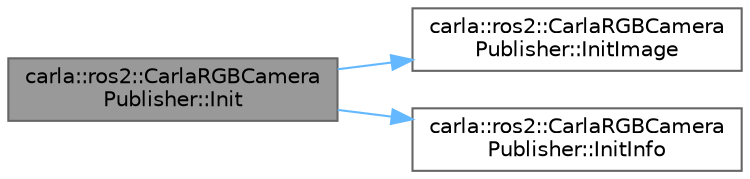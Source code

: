 digraph "carla::ros2::CarlaRGBCameraPublisher::Init"
{
 // INTERACTIVE_SVG=YES
 // LATEX_PDF_SIZE
  bgcolor="transparent";
  edge [fontname=Helvetica,fontsize=10,labelfontname=Helvetica,labelfontsize=10];
  node [fontname=Helvetica,fontsize=10,shape=box,height=0.2,width=0.4];
  rankdir="LR";
  Node1 [id="Node000001",label="carla::ros2::CarlaRGBCamera\lPublisher::Init",height=0.2,width=0.4,color="gray40", fillcolor="grey60", style="filled", fontcolor="black",tooltip=" "];
  Node1 -> Node2 [id="edge1_Node000001_Node000002",color="steelblue1",style="solid",tooltip=" "];
  Node2 [id="Node000002",label="carla::ros2::CarlaRGBCamera\lPublisher::InitImage",height=0.2,width=0.4,color="grey40", fillcolor="white", style="filled",URL="$d9/d63/classcarla_1_1ros2_1_1CarlaRGBCameraPublisher.html#a6ed407c974fd5a786530c97db7ce505d",tooltip=" "];
  Node1 -> Node3 [id="edge2_Node000001_Node000003",color="steelblue1",style="solid",tooltip=" "];
  Node3 [id="Node000003",label="carla::ros2::CarlaRGBCamera\lPublisher::InitInfo",height=0.2,width=0.4,color="grey40", fillcolor="white", style="filled",URL="$d9/d63/classcarla_1_1ros2_1_1CarlaRGBCameraPublisher.html#a197ed8578008e24485df4db45938d3af",tooltip=" "];
}
